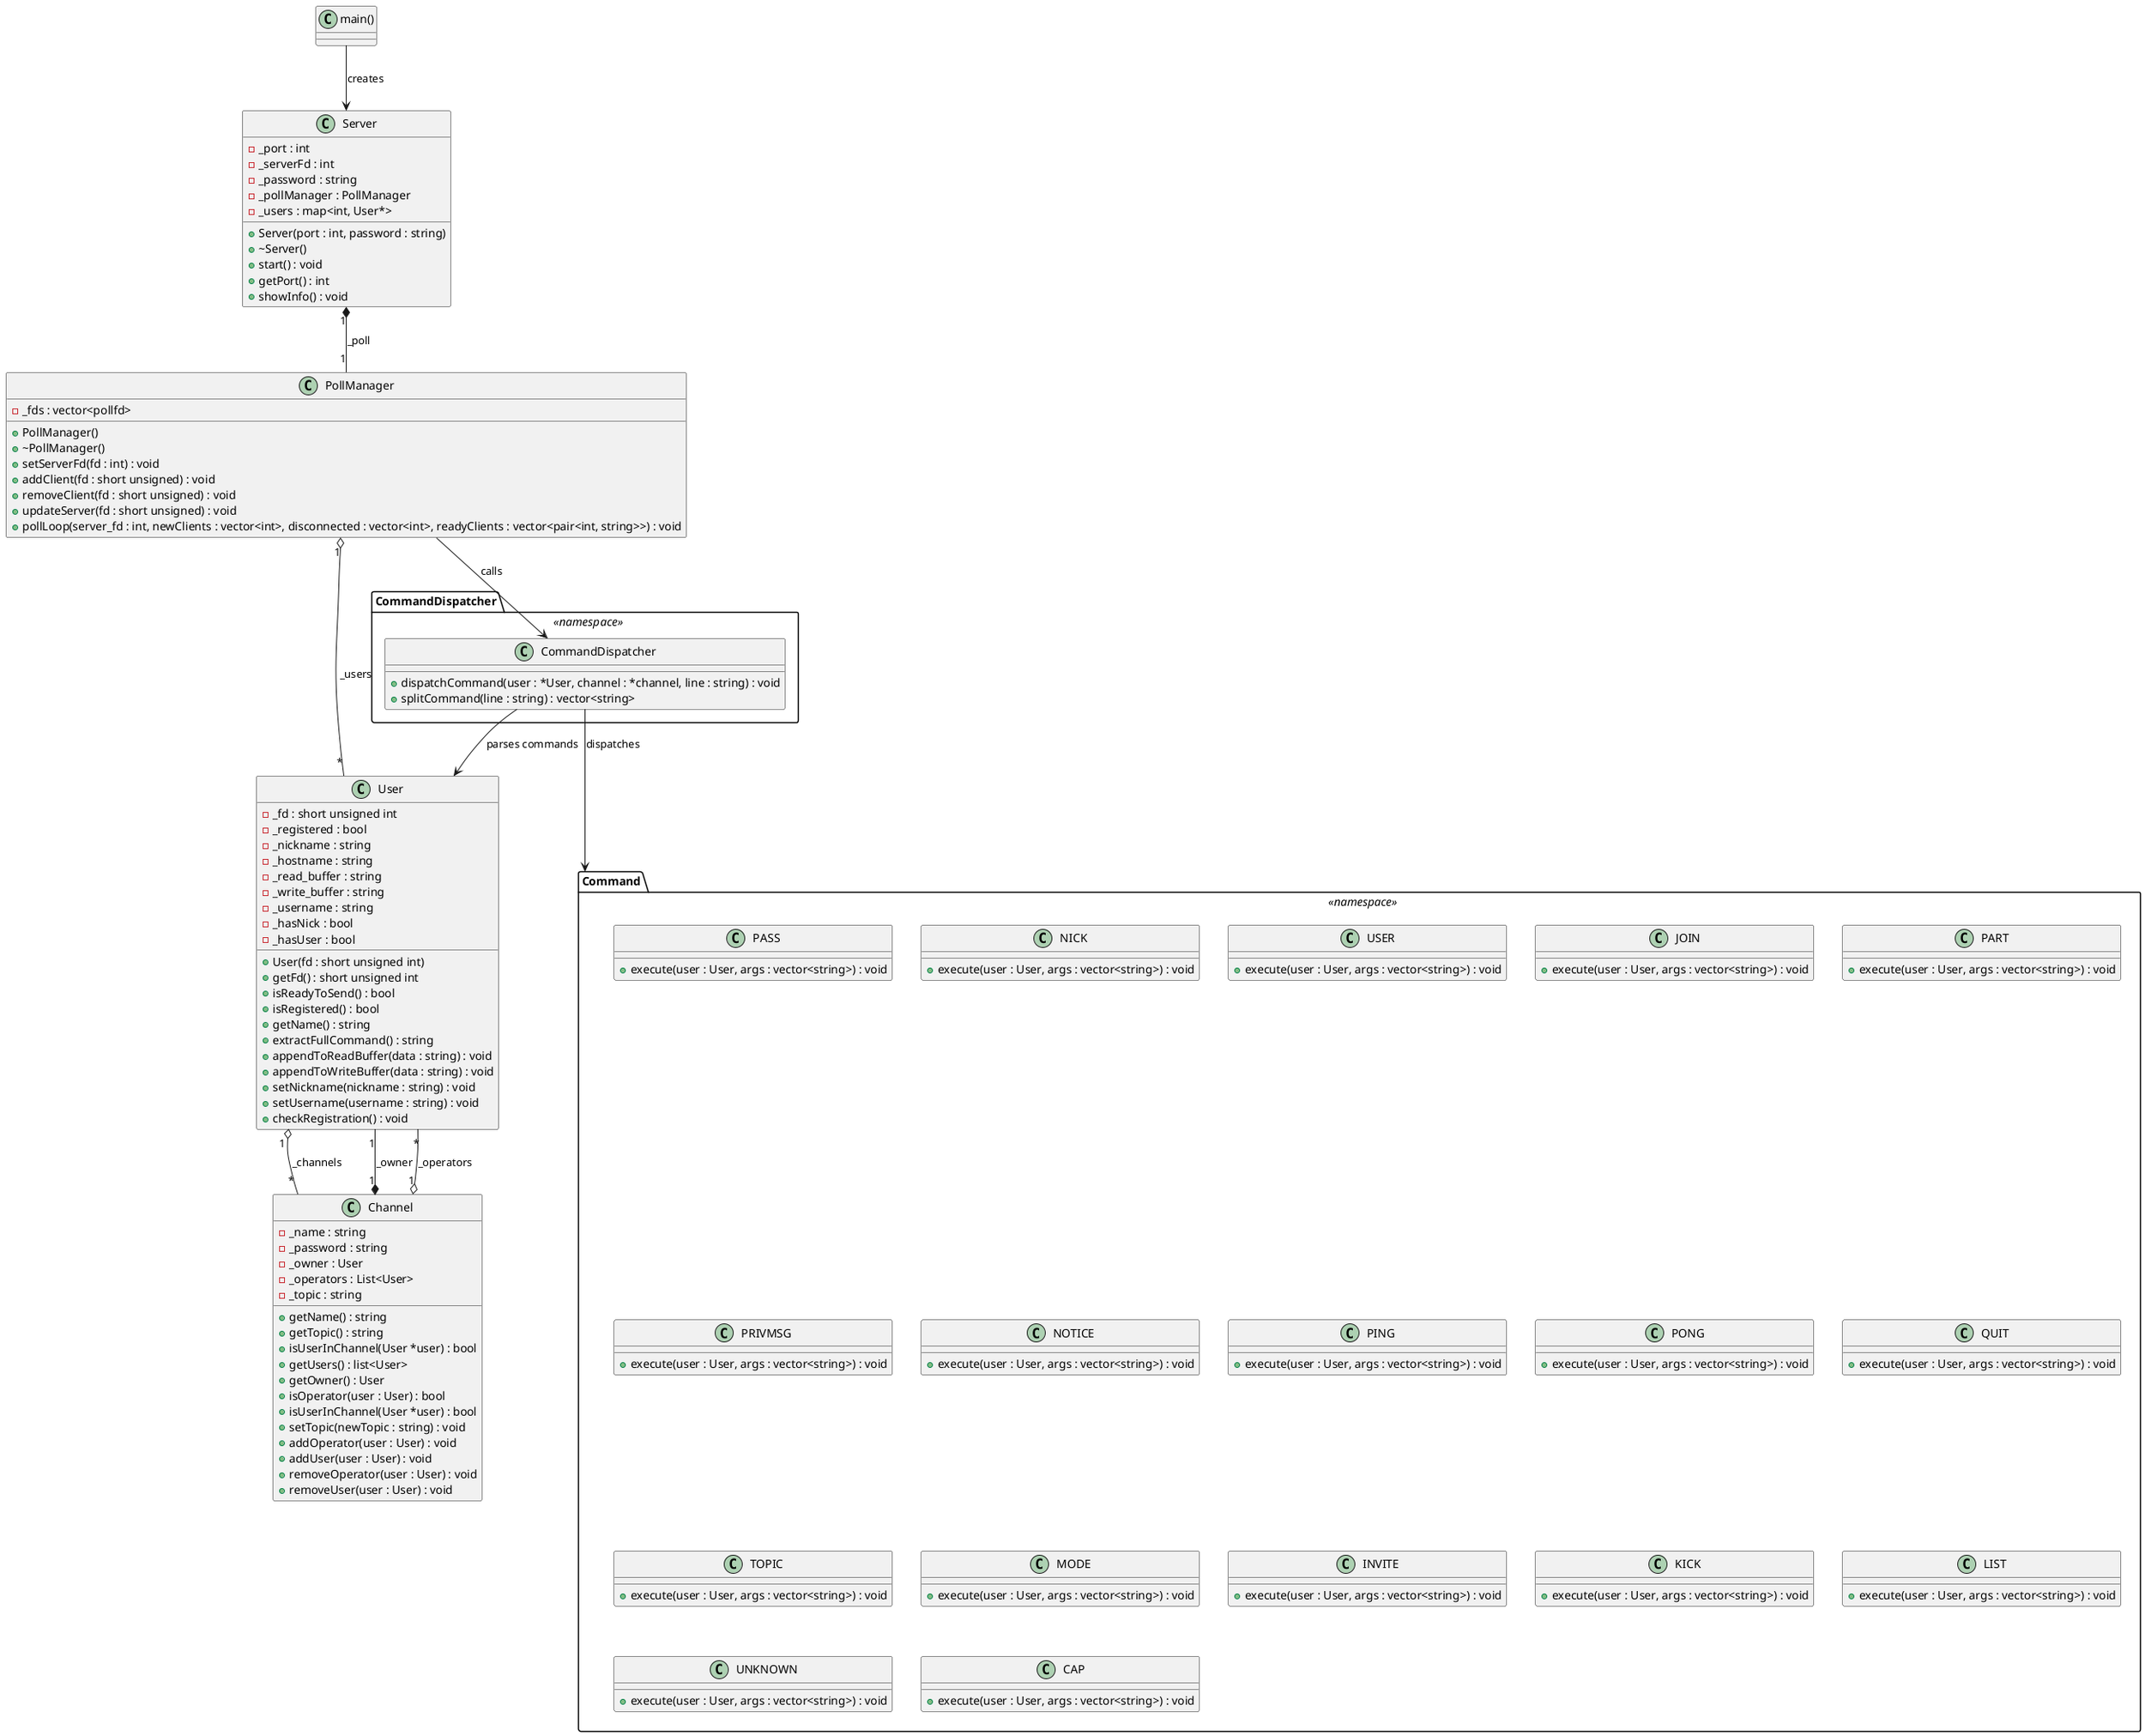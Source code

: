 @startuml "IRC Server - Detailed UML"

' ========================
'         ENTRY: main()
' ========================
class "main()"

' ========================
'         CLASS: Server
' ========================
class Server {
    - _port : int
    - _serverFd : int
    - _password : string
    - _pollManager : PollManager
    - _users : map<int, User*>

    + Server(port : int, password : string)
    + ~Server()
    + start() : void
    + getPort() : int
    + showInfo() : void
}

' ============================
'         CLASS: PollManager
' ============================
class PollManager {
    - _fds : vector<pollfd>

    + PollManager()
    + ~PollManager()
    + setServerFd(fd : int) : void
    + addClient(fd : short unsigned) : void
    + removeClient(fd : short unsigned) : void
    + updateServer(fd : short unsigned) : void
    + pollLoop(server_fd : int, newClients : vector<int>, disconnected : vector<int>, readyClients : vector<pair<int, string>>) : void
}

' ========================
'         CLASS: User
' ========================
class User {
    - _fd : short unsigned int
    - _registered : bool
    - _nickname : string
    - _hostname : string
    - _read_buffer : string
    - _write_buffer : string
    - _username : string
    - _hasNick : bool
    - _hasUser : bool
    
    + User(fd : short unsigned int)
    + getFd() : short unsigned int
    + isReadyToSend() : bool
    + isRegistered() : bool
    + getName() : string
    + extractFullCommand() : string
    + appendToReadBuffer(data : string) : void
    + appendToWriteBuffer(data : string) : void
    + setNickname(nickname : string) : void
    + setUsername(username : string) : void
    + checkRegistration() : void
}
' ========================
'         CLASS: Channel
' ========================
class Channel {
    - _name : string
    - _password : string
    - _owner : User
    - _operators : List<User>
    - _topic : string

    + getName() : string
	+ getTopic() : string
	+ isUserInChannel(User *user) : bool
	+ getUsers() : list<User>
	+ getOwner() : User
    + isOperator(user : User) : bool
	+ isUserInChannel(User *user) : bool
    + setTopic(newTopic : string) : void
    + addOperator(user : User) : void
	+ addUser(user : User) : void
    + removeOperator(user : User) : void
	+ removeUser(user : User) : void
}

' ====================================
'  NAMESPACE: CommandDispatcher (static)
' ====================================
package "CommandDispatcher" <<namespace>> {
    class CommandDispatcher {
        + dispatchCommand(user : *User, channel : *channel, line : string) : void
        + splitCommand(line : string) : vector<string>
    }
}

' =============================
'      NAMESPACE: Command
' =============================
package "Command" <<namespace>> {
    class PASS {
        + execute(user : User, args : vector<string>) : void
    }
    class NICK {
        + execute(user : User, args : vector<string>) : void
    }
    class USER {
        + execute(user : User, args : vector<string>) : void
    }
    class JOIN {
        + execute(user : User, args : vector<string>) : void
    }
    class PART {
        + execute(user : User, args : vector<string>) : void
    }
    class PRIVMSG {
        + execute(user : User, args : vector<string>) : void
    }
    class NOTICE {
        + execute(user : User, args : vector<string>) : void
    }
    class PING {
        + execute(user : User, args : vector<string>) : void
    }
    class PONG {
        + execute(user : User, args : vector<string>) : void
    }
    class QUIT {
        + execute(user : User, args : vector<string>) : void
    }
    class TOPIC {
        + execute(user : User, args : vector<string>) : void
    }
    class MODE {
        + execute(user : User, args : vector<string>) : void
    }
    class INVITE {
        + execute(user : User, args : vector<string>) : void
    }
    class KICK {
        + execute(user : User, args : vector<string>) : void
    }
    class LIST {
        + execute(user : User, args : vector<string>) : void
    }
    class UNKNOWN {
        + execute(user : User, args : vector<string>) : void
    }
    class CAP {
        + execute(user : User, args : vector<string>) : void
    }
}

' ========================
'         RELATIONS
' ========================
"main()" --> Server : creates
Server "1" *-- "1" PollManager : _poll
PollManager "1" o-- "*" User : _users
User "1" o-- "*" Channel : _channels
Channel "1" *-- "1" User : _owner
Channel "1" o-- "*" User : _operators
PollManager --> CommandDispatcher.CommandDispatcher : calls
CommandDispatcher.CommandDispatcher --> Command : dispatches
CommandDispatcher.CommandDispatcher --> User : parses commands

@enduml
